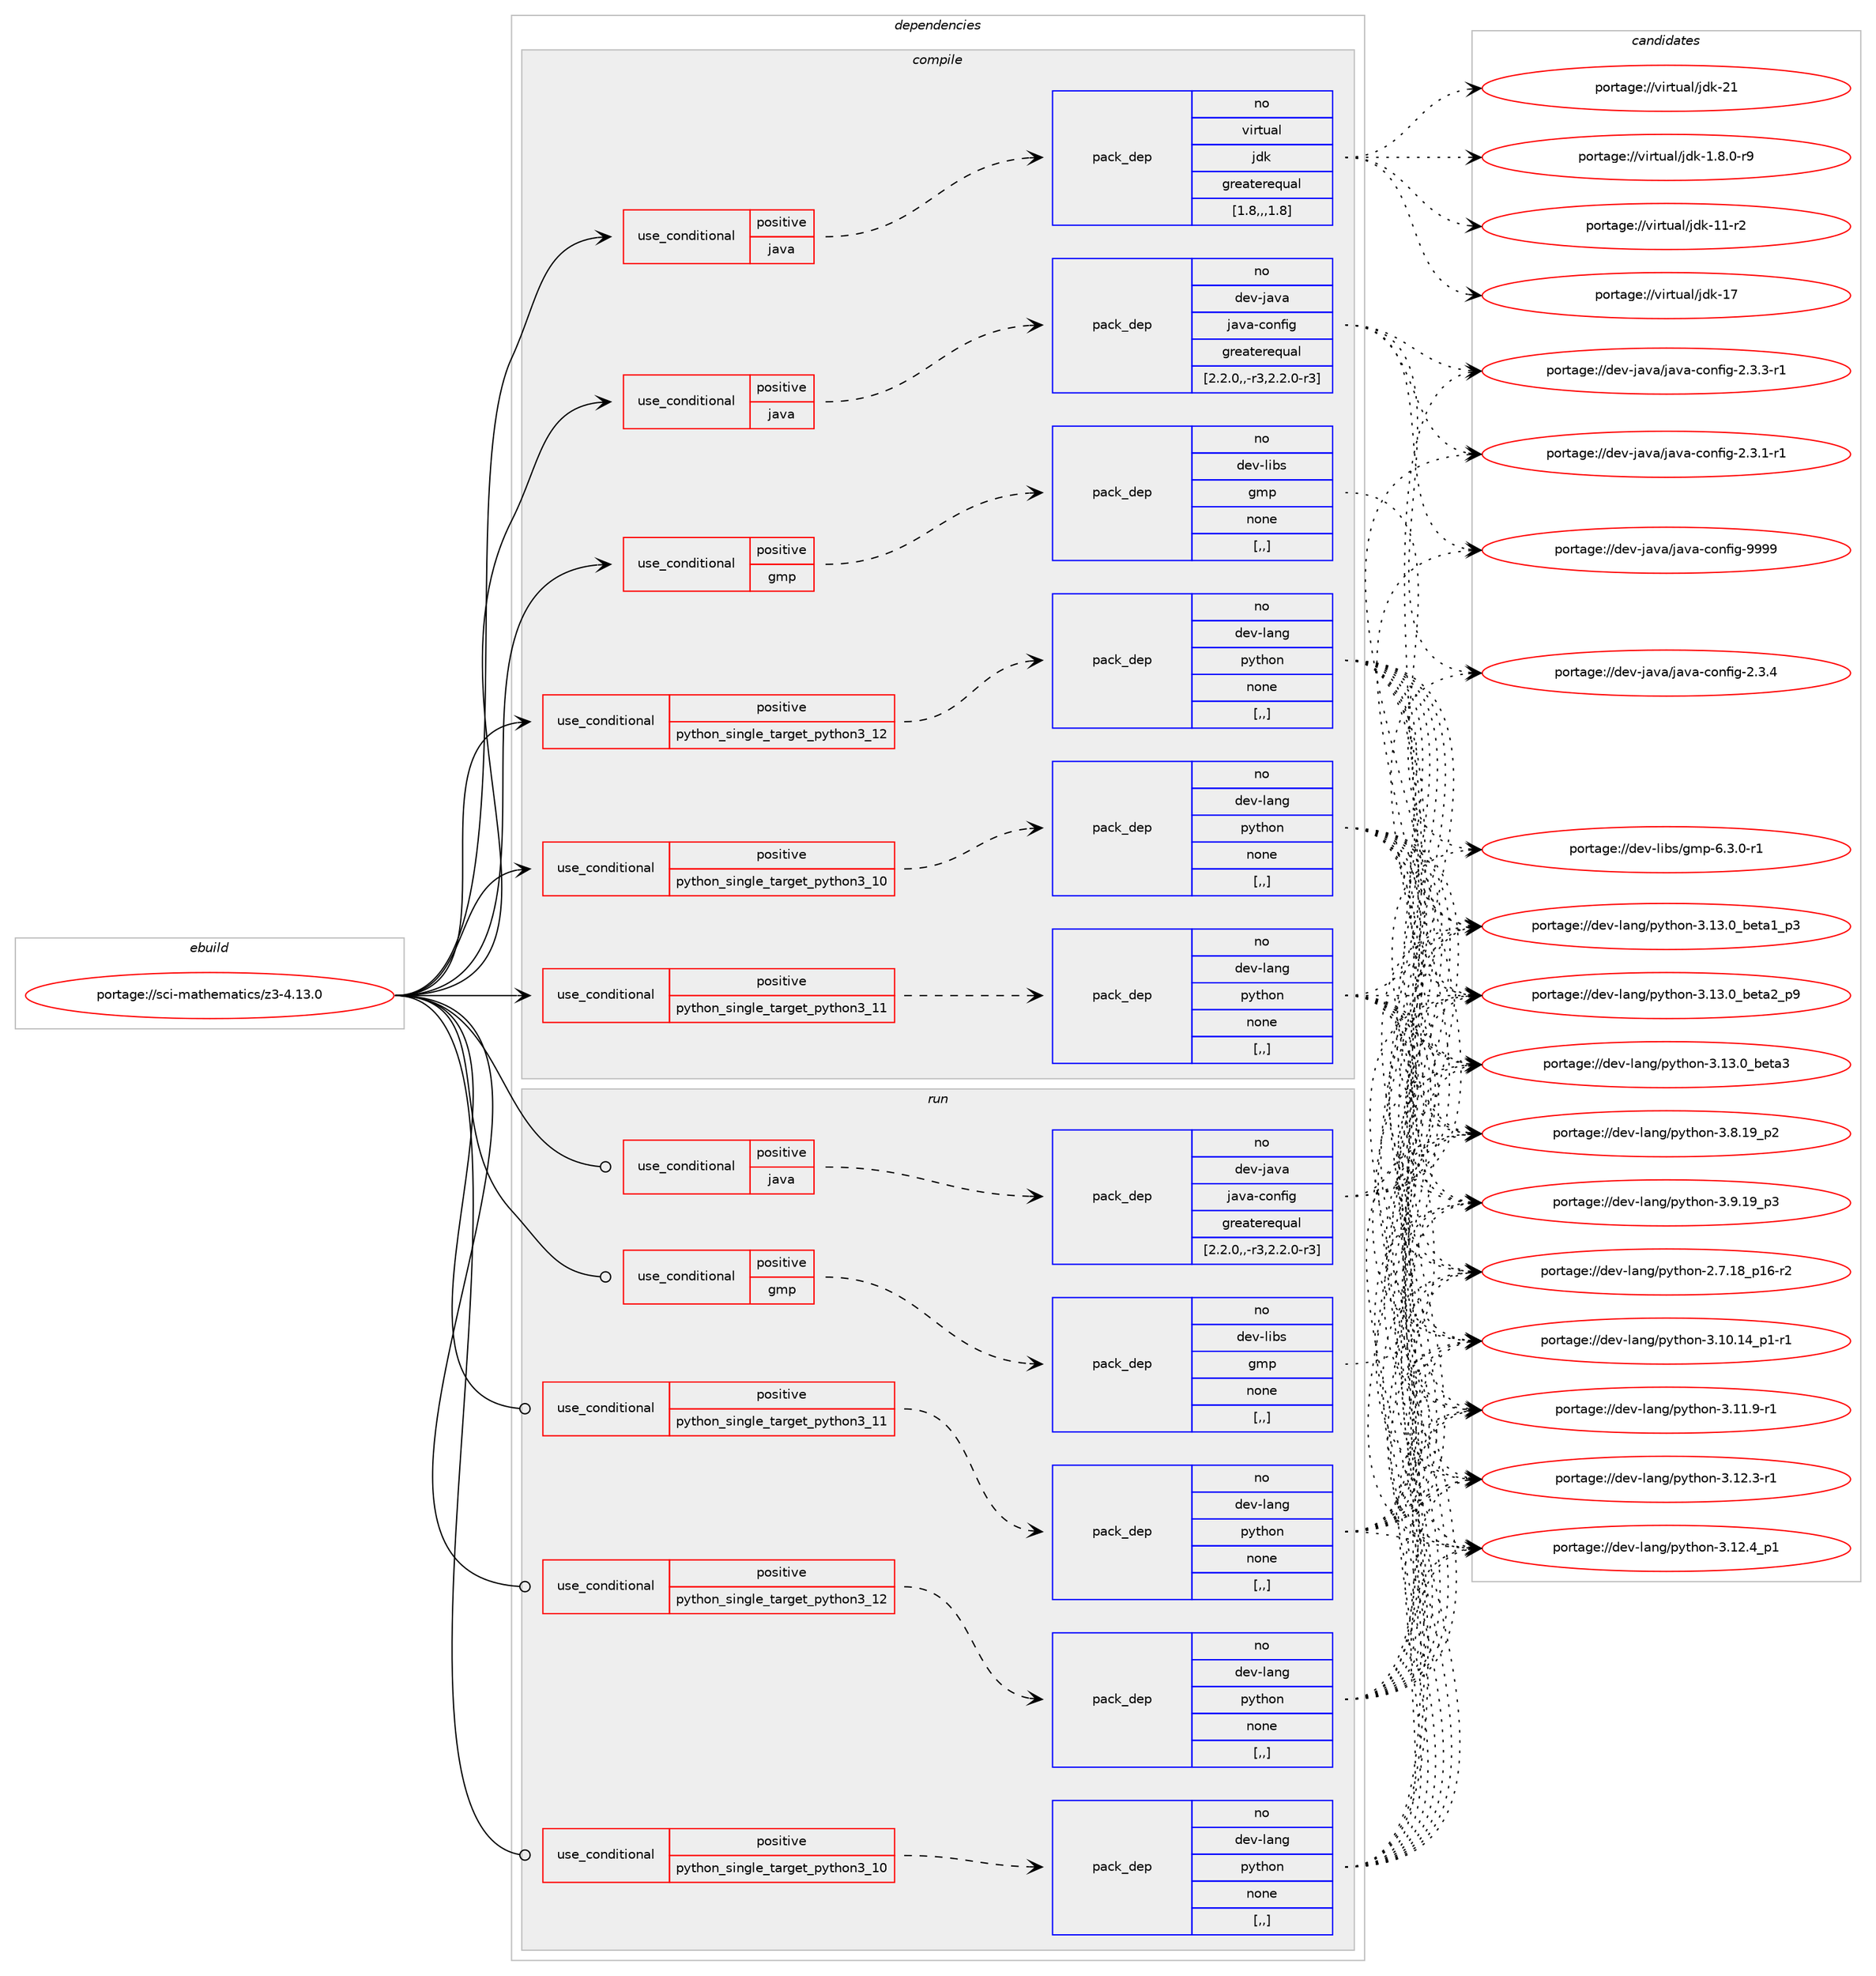 digraph prolog {

# *************
# Graph options
# *************

newrank=true;
concentrate=true;
compound=true;
graph [rankdir=LR,fontname=Helvetica,fontsize=10,ranksep=1.5];#, ranksep=2.5, nodesep=0.2];
edge  [arrowhead=vee];
node  [fontname=Helvetica,fontsize=10];

# **********
# The ebuild
# **********

subgraph cluster_leftcol {
color=gray;
rank=same;
label=<<i>ebuild</i>>;
id [label="portage://sci-mathematics/z3-4.13.0", color=red, width=4, href="../sci-mathematics/z3-4.13.0.svg"];
}

# ****************
# The dependencies
# ****************

subgraph cluster_midcol {
color=gray;
label=<<i>dependencies</i>>;
subgraph cluster_compile {
fillcolor="#eeeeee";
style=filled;
label=<<i>compile</i>>;
subgraph cond106068 {
dependency400311 [label=<<TABLE BORDER="0" CELLBORDER="1" CELLSPACING="0" CELLPADDING="4"><TR><TD ROWSPAN="3" CELLPADDING="10">use_conditional</TD></TR><TR><TD>positive</TD></TR><TR><TD>gmp</TD></TR></TABLE>>, shape=none, color=red];
subgraph pack291409 {
dependency400312 [label=<<TABLE BORDER="0" CELLBORDER="1" CELLSPACING="0" CELLPADDING="4" WIDTH="220"><TR><TD ROWSPAN="6" CELLPADDING="30">pack_dep</TD></TR><TR><TD WIDTH="110">no</TD></TR><TR><TD>dev-libs</TD></TR><TR><TD>gmp</TD></TR><TR><TD>none</TD></TR><TR><TD>[,,]</TD></TR></TABLE>>, shape=none, color=blue];
}
dependency400311:e -> dependency400312:w [weight=20,style="dashed",arrowhead="vee"];
}
id:e -> dependency400311:w [weight=20,style="solid",arrowhead="vee"];
subgraph cond106069 {
dependency400313 [label=<<TABLE BORDER="0" CELLBORDER="1" CELLSPACING="0" CELLPADDING="4"><TR><TD ROWSPAN="3" CELLPADDING="10">use_conditional</TD></TR><TR><TD>positive</TD></TR><TR><TD>java</TD></TR></TABLE>>, shape=none, color=red];
subgraph pack291410 {
dependency400314 [label=<<TABLE BORDER="0" CELLBORDER="1" CELLSPACING="0" CELLPADDING="4" WIDTH="220"><TR><TD ROWSPAN="6" CELLPADDING="30">pack_dep</TD></TR><TR><TD WIDTH="110">no</TD></TR><TR><TD>dev-java</TD></TR><TR><TD>java-config</TD></TR><TR><TD>greaterequal</TD></TR><TR><TD>[2.2.0,,-r3,2.2.0-r3]</TD></TR></TABLE>>, shape=none, color=blue];
}
dependency400313:e -> dependency400314:w [weight=20,style="dashed",arrowhead="vee"];
}
id:e -> dependency400313:w [weight=20,style="solid",arrowhead="vee"];
subgraph cond106070 {
dependency400315 [label=<<TABLE BORDER="0" CELLBORDER="1" CELLSPACING="0" CELLPADDING="4"><TR><TD ROWSPAN="3" CELLPADDING="10">use_conditional</TD></TR><TR><TD>positive</TD></TR><TR><TD>java</TD></TR></TABLE>>, shape=none, color=red];
subgraph pack291411 {
dependency400316 [label=<<TABLE BORDER="0" CELLBORDER="1" CELLSPACING="0" CELLPADDING="4" WIDTH="220"><TR><TD ROWSPAN="6" CELLPADDING="30">pack_dep</TD></TR><TR><TD WIDTH="110">no</TD></TR><TR><TD>virtual</TD></TR><TR><TD>jdk</TD></TR><TR><TD>greaterequal</TD></TR><TR><TD>[1.8,,,1.8]</TD></TR></TABLE>>, shape=none, color=blue];
}
dependency400315:e -> dependency400316:w [weight=20,style="dashed",arrowhead="vee"];
}
id:e -> dependency400315:w [weight=20,style="solid",arrowhead="vee"];
subgraph cond106071 {
dependency400317 [label=<<TABLE BORDER="0" CELLBORDER="1" CELLSPACING="0" CELLPADDING="4"><TR><TD ROWSPAN="3" CELLPADDING="10">use_conditional</TD></TR><TR><TD>positive</TD></TR><TR><TD>python_single_target_python3_10</TD></TR></TABLE>>, shape=none, color=red];
subgraph pack291412 {
dependency400318 [label=<<TABLE BORDER="0" CELLBORDER="1" CELLSPACING="0" CELLPADDING="4" WIDTH="220"><TR><TD ROWSPAN="6" CELLPADDING="30">pack_dep</TD></TR><TR><TD WIDTH="110">no</TD></TR><TR><TD>dev-lang</TD></TR><TR><TD>python</TD></TR><TR><TD>none</TD></TR><TR><TD>[,,]</TD></TR></TABLE>>, shape=none, color=blue];
}
dependency400317:e -> dependency400318:w [weight=20,style="dashed",arrowhead="vee"];
}
id:e -> dependency400317:w [weight=20,style="solid",arrowhead="vee"];
subgraph cond106072 {
dependency400319 [label=<<TABLE BORDER="0" CELLBORDER="1" CELLSPACING="0" CELLPADDING="4"><TR><TD ROWSPAN="3" CELLPADDING="10">use_conditional</TD></TR><TR><TD>positive</TD></TR><TR><TD>python_single_target_python3_11</TD></TR></TABLE>>, shape=none, color=red];
subgraph pack291413 {
dependency400320 [label=<<TABLE BORDER="0" CELLBORDER="1" CELLSPACING="0" CELLPADDING="4" WIDTH="220"><TR><TD ROWSPAN="6" CELLPADDING="30">pack_dep</TD></TR><TR><TD WIDTH="110">no</TD></TR><TR><TD>dev-lang</TD></TR><TR><TD>python</TD></TR><TR><TD>none</TD></TR><TR><TD>[,,]</TD></TR></TABLE>>, shape=none, color=blue];
}
dependency400319:e -> dependency400320:w [weight=20,style="dashed",arrowhead="vee"];
}
id:e -> dependency400319:w [weight=20,style="solid",arrowhead="vee"];
subgraph cond106073 {
dependency400321 [label=<<TABLE BORDER="0" CELLBORDER="1" CELLSPACING="0" CELLPADDING="4"><TR><TD ROWSPAN="3" CELLPADDING="10">use_conditional</TD></TR><TR><TD>positive</TD></TR><TR><TD>python_single_target_python3_12</TD></TR></TABLE>>, shape=none, color=red];
subgraph pack291414 {
dependency400322 [label=<<TABLE BORDER="0" CELLBORDER="1" CELLSPACING="0" CELLPADDING="4" WIDTH="220"><TR><TD ROWSPAN="6" CELLPADDING="30">pack_dep</TD></TR><TR><TD WIDTH="110">no</TD></TR><TR><TD>dev-lang</TD></TR><TR><TD>python</TD></TR><TR><TD>none</TD></TR><TR><TD>[,,]</TD></TR></TABLE>>, shape=none, color=blue];
}
dependency400321:e -> dependency400322:w [weight=20,style="dashed",arrowhead="vee"];
}
id:e -> dependency400321:w [weight=20,style="solid",arrowhead="vee"];
}
subgraph cluster_compileandrun {
fillcolor="#eeeeee";
style=filled;
label=<<i>compile and run</i>>;
}
subgraph cluster_run {
fillcolor="#eeeeee";
style=filled;
label=<<i>run</i>>;
subgraph cond106074 {
dependency400323 [label=<<TABLE BORDER="0" CELLBORDER="1" CELLSPACING="0" CELLPADDING="4"><TR><TD ROWSPAN="3" CELLPADDING="10">use_conditional</TD></TR><TR><TD>positive</TD></TR><TR><TD>gmp</TD></TR></TABLE>>, shape=none, color=red];
subgraph pack291415 {
dependency400324 [label=<<TABLE BORDER="0" CELLBORDER="1" CELLSPACING="0" CELLPADDING="4" WIDTH="220"><TR><TD ROWSPAN="6" CELLPADDING="30">pack_dep</TD></TR><TR><TD WIDTH="110">no</TD></TR><TR><TD>dev-libs</TD></TR><TR><TD>gmp</TD></TR><TR><TD>none</TD></TR><TR><TD>[,,]</TD></TR></TABLE>>, shape=none, color=blue];
}
dependency400323:e -> dependency400324:w [weight=20,style="dashed",arrowhead="vee"];
}
id:e -> dependency400323:w [weight=20,style="solid",arrowhead="odot"];
subgraph cond106075 {
dependency400325 [label=<<TABLE BORDER="0" CELLBORDER="1" CELLSPACING="0" CELLPADDING="4"><TR><TD ROWSPAN="3" CELLPADDING="10">use_conditional</TD></TR><TR><TD>positive</TD></TR><TR><TD>java</TD></TR></TABLE>>, shape=none, color=red];
subgraph pack291416 {
dependency400326 [label=<<TABLE BORDER="0" CELLBORDER="1" CELLSPACING="0" CELLPADDING="4" WIDTH="220"><TR><TD ROWSPAN="6" CELLPADDING="30">pack_dep</TD></TR><TR><TD WIDTH="110">no</TD></TR><TR><TD>dev-java</TD></TR><TR><TD>java-config</TD></TR><TR><TD>greaterequal</TD></TR><TR><TD>[2.2.0,,-r3,2.2.0-r3]</TD></TR></TABLE>>, shape=none, color=blue];
}
dependency400325:e -> dependency400326:w [weight=20,style="dashed",arrowhead="vee"];
}
id:e -> dependency400325:w [weight=20,style="solid",arrowhead="odot"];
subgraph cond106076 {
dependency400327 [label=<<TABLE BORDER="0" CELLBORDER="1" CELLSPACING="0" CELLPADDING="4"><TR><TD ROWSPAN="3" CELLPADDING="10">use_conditional</TD></TR><TR><TD>positive</TD></TR><TR><TD>python_single_target_python3_10</TD></TR></TABLE>>, shape=none, color=red];
subgraph pack291417 {
dependency400328 [label=<<TABLE BORDER="0" CELLBORDER="1" CELLSPACING="0" CELLPADDING="4" WIDTH="220"><TR><TD ROWSPAN="6" CELLPADDING="30">pack_dep</TD></TR><TR><TD WIDTH="110">no</TD></TR><TR><TD>dev-lang</TD></TR><TR><TD>python</TD></TR><TR><TD>none</TD></TR><TR><TD>[,,]</TD></TR></TABLE>>, shape=none, color=blue];
}
dependency400327:e -> dependency400328:w [weight=20,style="dashed",arrowhead="vee"];
}
id:e -> dependency400327:w [weight=20,style="solid",arrowhead="odot"];
subgraph cond106077 {
dependency400329 [label=<<TABLE BORDER="0" CELLBORDER="1" CELLSPACING="0" CELLPADDING="4"><TR><TD ROWSPAN="3" CELLPADDING="10">use_conditional</TD></TR><TR><TD>positive</TD></TR><TR><TD>python_single_target_python3_11</TD></TR></TABLE>>, shape=none, color=red];
subgraph pack291418 {
dependency400330 [label=<<TABLE BORDER="0" CELLBORDER="1" CELLSPACING="0" CELLPADDING="4" WIDTH="220"><TR><TD ROWSPAN="6" CELLPADDING="30">pack_dep</TD></TR><TR><TD WIDTH="110">no</TD></TR><TR><TD>dev-lang</TD></TR><TR><TD>python</TD></TR><TR><TD>none</TD></TR><TR><TD>[,,]</TD></TR></TABLE>>, shape=none, color=blue];
}
dependency400329:e -> dependency400330:w [weight=20,style="dashed",arrowhead="vee"];
}
id:e -> dependency400329:w [weight=20,style="solid",arrowhead="odot"];
subgraph cond106078 {
dependency400331 [label=<<TABLE BORDER="0" CELLBORDER="1" CELLSPACING="0" CELLPADDING="4"><TR><TD ROWSPAN="3" CELLPADDING="10">use_conditional</TD></TR><TR><TD>positive</TD></TR><TR><TD>python_single_target_python3_12</TD></TR></TABLE>>, shape=none, color=red];
subgraph pack291419 {
dependency400332 [label=<<TABLE BORDER="0" CELLBORDER="1" CELLSPACING="0" CELLPADDING="4" WIDTH="220"><TR><TD ROWSPAN="6" CELLPADDING="30">pack_dep</TD></TR><TR><TD WIDTH="110">no</TD></TR><TR><TD>dev-lang</TD></TR><TR><TD>python</TD></TR><TR><TD>none</TD></TR><TR><TD>[,,]</TD></TR></TABLE>>, shape=none, color=blue];
}
dependency400331:e -> dependency400332:w [weight=20,style="dashed",arrowhead="vee"];
}
id:e -> dependency400331:w [weight=20,style="solid",arrowhead="odot"];
}
}

# **************
# The candidates
# **************

subgraph cluster_choices {
rank=same;
color=gray;
label=<<i>candidates</i>>;

subgraph choice291409 {
color=black;
nodesep=1;
choice1001011184510810598115471031091124554465146484511449 [label="portage://dev-libs/gmp-6.3.0-r1", color=red, width=4,href="../dev-libs/gmp-6.3.0-r1.svg"];
dependency400312:e -> choice1001011184510810598115471031091124554465146484511449:w [style=dotted,weight="100"];
}
subgraph choice291410 {
color=black;
nodesep=1;
choice10010111845106971189747106971189745991111101021051034550465146494511449 [label="portage://dev-java/java-config-2.3.1-r1", color=red, width=4,href="../dev-java/java-config-2.3.1-r1.svg"];
choice10010111845106971189747106971189745991111101021051034550465146514511449 [label="portage://dev-java/java-config-2.3.3-r1", color=red, width=4,href="../dev-java/java-config-2.3.3-r1.svg"];
choice1001011184510697118974710697118974599111110102105103455046514652 [label="portage://dev-java/java-config-2.3.4", color=red, width=4,href="../dev-java/java-config-2.3.4.svg"];
choice10010111845106971189747106971189745991111101021051034557575757 [label="portage://dev-java/java-config-9999", color=red, width=4,href="../dev-java/java-config-9999.svg"];
dependency400314:e -> choice10010111845106971189747106971189745991111101021051034550465146494511449:w [style=dotted,weight="100"];
dependency400314:e -> choice10010111845106971189747106971189745991111101021051034550465146514511449:w [style=dotted,weight="100"];
dependency400314:e -> choice1001011184510697118974710697118974599111110102105103455046514652:w [style=dotted,weight="100"];
dependency400314:e -> choice10010111845106971189747106971189745991111101021051034557575757:w [style=dotted,weight="100"];
}
subgraph choice291411 {
color=black;
nodesep=1;
choice11810511411611797108471061001074549465646484511457 [label="portage://virtual/jdk-1.8.0-r9", color=red, width=4,href="../virtual/jdk-1.8.0-r9.svg"];
choice11810511411611797108471061001074549494511450 [label="portage://virtual/jdk-11-r2", color=red, width=4,href="../virtual/jdk-11-r2.svg"];
choice1181051141161179710847106100107454955 [label="portage://virtual/jdk-17", color=red, width=4,href="../virtual/jdk-17.svg"];
choice1181051141161179710847106100107455049 [label="portage://virtual/jdk-21", color=red, width=4,href="../virtual/jdk-21.svg"];
dependency400316:e -> choice11810511411611797108471061001074549465646484511457:w [style=dotted,weight="100"];
dependency400316:e -> choice11810511411611797108471061001074549494511450:w [style=dotted,weight="100"];
dependency400316:e -> choice1181051141161179710847106100107454955:w [style=dotted,weight="100"];
dependency400316:e -> choice1181051141161179710847106100107455049:w [style=dotted,weight="100"];
}
subgraph choice291412 {
color=black;
nodesep=1;
choice100101118451089711010347112121116104111110455046554649569511249544511450 [label="portage://dev-lang/python-2.7.18_p16-r2", color=red, width=4,href="../dev-lang/python-2.7.18_p16-r2.svg"];
choice100101118451089711010347112121116104111110455146494846495295112494511449 [label="portage://dev-lang/python-3.10.14_p1-r1", color=red, width=4,href="../dev-lang/python-3.10.14_p1-r1.svg"];
choice100101118451089711010347112121116104111110455146494946574511449 [label="portage://dev-lang/python-3.11.9-r1", color=red, width=4,href="../dev-lang/python-3.11.9-r1.svg"];
choice100101118451089711010347112121116104111110455146495046514511449 [label="portage://dev-lang/python-3.12.3-r1", color=red, width=4,href="../dev-lang/python-3.12.3-r1.svg"];
choice100101118451089711010347112121116104111110455146495046529511249 [label="portage://dev-lang/python-3.12.4_p1", color=red, width=4,href="../dev-lang/python-3.12.4_p1.svg"];
choice10010111845108971101034711212111610411111045514649514648959810111697499511251 [label="portage://dev-lang/python-3.13.0_beta1_p3", color=red, width=4,href="../dev-lang/python-3.13.0_beta1_p3.svg"];
choice10010111845108971101034711212111610411111045514649514648959810111697509511257 [label="portage://dev-lang/python-3.13.0_beta2_p9", color=red, width=4,href="../dev-lang/python-3.13.0_beta2_p9.svg"];
choice1001011184510897110103471121211161041111104551464951464895981011169751 [label="portage://dev-lang/python-3.13.0_beta3", color=red, width=4,href="../dev-lang/python-3.13.0_beta3.svg"];
choice100101118451089711010347112121116104111110455146564649579511250 [label="portage://dev-lang/python-3.8.19_p2", color=red, width=4,href="../dev-lang/python-3.8.19_p2.svg"];
choice100101118451089711010347112121116104111110455146574649579511251 [label="portage://dev-lang/python-3.9.19_p3", color=red, width=4,href="../dev-lang/python-3.9.19_p3.svg"];
dependency400318:e -> choice100101118451089711010347112121116104111110455046554649569511249544511450:w [style=dotted,weight="100"];
dependency400318:e -> choice100101118451089711010347112121116104111110455146494846495295112494511449:w [style=dotted,weight="100"];
dependency400318:e -> choice100101118451089711010347112121116104111110455146494946574511449:w [style=dotted,weight="100"];
dependency400318:e -> choice100101118451089711010347112121116104111110455146495046514511449:w [style=dotted,weight="100"];
dependency400318:e -> choice100101118451089711010347112121116104111110455146495046529511249:w [style=dotted,weight="100"];
dependency400318:e -> choice10010111845108971101034711212111610411111045514649514648959810111697499511251:w [style=dotted,weight="100"];
dependency400318:e -> choice10010111845108971101034711212111610411111045514649514648959810111697509511257:w [style=dotted,weight="100"];
dependency400318:e -> choice1001011184510897110103471121211161041111104551464951464895981011169751:w [style=dotted,weight="100"];
dependency400318:e -> choice100101118451089711010347112121116104111110455146564649579511250:w [style=dotted,weight="100"];
dependency400318:e -> choice100101118451089711010347112121116104111110455146574649579511251:w [style=dotted,weight="100"];
}
subgraph choice291413 {
color=black;
nodesep=1;
choice100101118451089711010347112121116104111110455046554649569511249544511450 [label="portage://dev-lang/python-2.7.18_p16-r2", color=red, width=4,href="../dev-lang/python-2.7.18_p16-r2.svg"];
choice100101118451089711010347112121116104111110455146494846495295112494511449 [label="portage://dev-lang/python-3.10.14_p1-r1", color=red, width=4,href="../dev-lang/python-3.10.14_p1-r1.svg"];
choice100101118451089711010347112121116104111110455146494946574511449 [label="portage://dev-lang/python-3.11.9-r1", color=red, width=4,href="../dev-lang/python-3.11.9-r1.svg"];
choice100101118451089711010347112121116104111110455146495046514511449 [label="portage://dev-lang/python-3.12.3-r1", color=red, width=4,href="../dev-lang/python-3.12.3-r1.svg"];
choice100101118451089711010347112121116104111110455146495046529511249 [label="portage://dev-lang/python-3.12.4_p1", color=red, width=4,href="../dev-lang/python-3.12.4_p1.svg"];
choice10010111845108971101034711212111610411111045514649514648959810111697499511251 [label="portage://dev-lang/python-3.13.0_beta1_p3", color=red, width=4,href="../dev-lang/python-3.13.0_beta1_p3.svg"];
choice10010111845108971101034711212111610411111045514649514648959810111697509511257 [label="portage://dev-lang/python-3.13.0_beta2_p9", color=red, width=4,href="../dev-lang/python-3.13.0_beta2_p9.svg"];
choice1001011184510897110103471121211161041111104551464951464895981011169751 [label="portage://dev-lang/python-3.13.0_beta3", color=red, width=4,href="../dev-lang/python-3.13.0_beta3.svg"];
choice100101118451089711010347112121116104111110455146564649579511250 [label="portage://dev-lang/python-3.8.19_p2", color=red, width=4,href="../dev-lang/python-3.8.19_p2.svg"];
choice100101118451089711010347112121116104111110455146574649579511251 [label="portage://dev-lang/python-3.9.19_p3", color=red, width=4,href="../dev-lang/python-3.9.19_p3.svg"];
dependency400320:e -> choice100101118451089711010347112121116104111110455046554649569511249544511450:w [style=dotted,weight="100"];
dependency400320:e -> choice100101118451089711010347112121116104111110455146494846495295112494511449:w [style=dotted,weight="100"];
dependency400320:e -> choice100101118451089711010347112121116104111110455146494946574511449:w [style=dotted,weight="100"];
dependency400320:e -> choice100101118451089711010347112121116104111110455146495046514511449:w [style=dotted,weight="100"];
dependency400320:e -> choice100101118451089711010347112121116104111110455146495046529511249:w [style=dotted,weight="100"];
dependency400320:e -> choice10010111845108971101034711212111610411111045514649514648959810111697499511251:w [style=dotted,weight="100"];
dependency400320:e -> choice10010111845108971101034711212111610411111045514649514648959810111697509511257:w [style=dotted,weight="100"];
dependency400320:e -> choice1001011184510897110103471121211161041111104551464951464895981011169751:w [style=dotted,weight="100"];
dependency400320:e -> choice100101118451089711010347112121116104111110455146564649579511250:w [style=dotted,weight="100"];
dependency400320:e -> choice100101118451089711010347112121116104111110455146574649579511251:w [style=dotted,weight="100"];
}
subgraph choice291414 {
color=black;
nodesep=1;
choice100101118451089711010347112121116104111110455046554649569511249544511450 [label="portage://dev-lang/python-2.7.18_p16-r2", color=red, width=4,href="../dev-lang/python-2.7.18_p16-r2.svg"];
choice100101118451089711010347112121116104111110455146494846495295112494511449 [label="portage://dev-lang/python-3.10.14_p1-r1", color=red, width=4,href="../dev-lang/python-3.10.14_p1-r1.svg"];
choice100101118451089711010347112121116104111110455146494946574511449 [label="portage://dev-lang/python-3.11.9-r1", color=red, width=4,href="../dev-lang/python-3.11.9-r1.svg"];
choice100101118451089711010347112121116104111110455146495046514511449 [label="portage://dev-lang/python-3.12.3-r1", color=red, width=4,href="../dev-lang/python-3.12.3-r1.svg"];
choice100101118451089711010347112121116104111110455146495046529511249 [label="portage://dev-lang/python-3.12.4_p1", color=red, width=4,href="../dev-lang/python-3.12.4_p1.svg"];
choice10010111845108971101034711212111610411111045514649514648959810111697499511251 [label="portage://dev-lang/python-3.13.0_beta1_p3", color=red, width=4,href="../dev-lang/python-3.13.0_beta1_p3.svg"];
choice10010111845108971101034711212111610411111045514649514648959810111697509511257 [label="portage://dev-lang/python-3.13.0_beta2_p9", color=red, width=4,href="../dev-lang/python-3.13.0_beta2_p9.svg"];
choice1001011184510897110103471121211161041111104551464951464895981011169751 [label="portage://dev-lang/python-3.13.0_beta3", color=red, width=4,href="../dev-lang/python-3.13.0_beta3.svg"];
choice100101118451089711010347112121116104111110455146564649579511250 [label="portage://dev-lang/python-3.8.19_p2", color=red, width=4,href="../dev-lang/python-3.8.19_p2.svg"];
choice100101118451089711010347112121116104111110455146574649579511251 [label="portage://dev-lang/python-3.9.19_p3", color=red, width=4,href="../dev-lang/python-3.9.19_p3.svg"];
dependency400322:e -> choice100101118451089711010347112121116104111110455046554649569511249544511450:w [style=dotted,weight="100"];
dependency400322:e -> choice100101118451089711010347112121116104111110455146494846495295112494511449:w [style=dotted,weight="100"];
dependency400322:e -> choice100101118451089711010347112121116104111110455146494946574511449:w [style=dotted,weight="100"];
dependency400322:e -> choice100101118451089711010347112121116104111110455146495046514511449:w [style=dotted,weight="100"];
dependency400322:e -> choice100101118451089711010347112121116104111110455146495046529511249:w [style=dotted,weight="100"];
dependency400322:e -> choice10010111845108971101034711212111610411111045514649514648959810111697499511251:w [style=dotted,weight="100"];
dependency400322:e -> choice10010111845108971101034711212111610411111045514649514648959810111697509511257:w [style=dotted,weight="100"];
dependency400322:e -> choice1001011184510897110103471121211161041111104551464951464895981011169751:w [style=dotted,weight="100"];
dependency400322:e -> choice100101118451089711010347112121116104111110455146564649579511250:w [style=dotted,weight="100"];
dependency400322:e -> choice100101118451089711010347112121116104111110455146574649579511251:w [style=dotted,weight="100"];
}
subgraph choice291415 {
color=black;
nodesep=1;
choice1001011184510810598115471031091124554465146484511449 [label="portage://dev-libs/gmp-6.3.0-r1", color=red, width=4,href="../dev-libs/gmp-6.3.0-r1.svg"];
dependency400324:e -> choice1001011184510810598115471031091124554465146484511449:w [style=dotted,weight="100"];
}
subgraph choice291416 {
color=black;
nodesep=1;
choice10010111845106971189747106971189745991111101021051034550465146494511449 [label="portage://dev-java/java-config-2.3.1-r1", color=red, width=4,href="../dev-java/java-config-2.3.1-r1.svg"];
choice10010111845106971189747106971189745991111101021051034550465146514511449 [label="portage://dev-java/java-config-2.3.3-r1", color=red, width=4,href="../dev-java/java-config-2.3.3-r1.svg"];
choice1001011184510697118974710697118974599111110102105103455046514652 [label="portage://dev-java/java-config-2.3.4", color=red, width=4,href="../dev-java/java-config-2.3.4.svg"];
choice10010111845106971189747106971189745991111101021051034557575757 [label="portage://dev-java/java-config-9999", color=red, width=4,href="../dev-java/java-config-9999.svg"];
dependency400326:e -> choice10010111845106971189747106971189745991111101021051034550465146494511449:w [style=dotted,weight="100"];
dependency400326:e -> choice10010111845106971189747106971189745991111101021051034550465146514511449:w [style=dotted,weight="100"];
dependency400326:e -> choice1001011184510697118974710697118974599111110102105103455046514652:w [style=dotted,weight="100"];
dependency400326:e -> choice10010111845106971189747106971189745991111101021051034557575757:w [style=dotted,weight="100"];
}
subgraph choice291417 {
color=black;
nodesep=1;
choice100101118451089711010347112121116104111110455046554649569511249544511450 [label="portage://dev-lang/python-2.7.18_p16-r2", color=red, width=4,href="../dev-lang/python-2.7.18_p16-r2.svg"];
choice100101118451089711010347112121116104111110455146494846495295112494511449 [label="portage://dev-lang/python-3.10.14_p1-r1", color=red, width=4,href="../dev-lang/python-3.10.14_p1-r1.svg"];
choice100101118451089711010347112121116104111110455146494946574511449 [label="portage://dev-lang/python-3.11.9-r1", color=red, width=4,href="../dev-lang/python-3.11.9-r1.svg"];
choice100101118451089711010347112121116104111110455146495046514511449 [label="portage://dev-lang/python-3.12.3-r1", color=red, width=4,href="../dev-lang/python-3.12.3-r1.svg"];
choice100101118451089711010347112121116104111110455146495046529511249 [label="portage://dev-lang/python-3.12.4_p1", color=red, width=4,href="../dev-lang/python-3.12.4_p1.svg"];
choice10010111845108971101034711212111610411111045514649514648959810111697499511251 [label="portage://dev-lang/python-3.13.0_beta1_p3", color=red, width=4,href="../dev-lang/python-3.13.0_beta1_p3.svg"];
choice10010111845108971101034711212111610411111045514649514648959810111697509511257 [label="portage://dev-lang/python-3.13.0_beta2_p9", color=red, width=4,href="../dev-lang/python-3.13.0_beta2_p9.svg"];
choice1001011184510897110103471121211161041111104551464951464895981011169751 [label="portage://dev-lang/python-3.13.0_beta3", color=red, width=4,href="../dev-lang/python-3.13.0_beta3.svg"];
choice100101118451089711010347112121116104111110455146564649579511250 [label="portage://dev-lang/python-3.8.19_p2", color=red, width=4,href="../dev-lang/python-3.8.19_p2.svg"];
choice100101118451089711010347112121116104111110455146574649579511251 [label="portage://dev-lang/python-3.9.19_p3", color=red, width=4,href="../dev-lang/python-3.9.19_p3.svg"];
dependency400328:e -> choice100101118451089711010347112121116104111110455046554649569511249544511450:w [style=dotted,weight="100"];
dependency400328:e -> choice100101118451089711010347112121116104111110455146494846495295112494511449:w [style=dotted,weight="100"];
dependency400328:e -> choice100101118451089711010347112121116104111110455146494946574511449:w [style=dotted,weight="100"];
dependency400328:e -> choice100101118451089711010347112121116104111110455146495046514511449:w [style=dotted,weight="100"];
dependency400328:e -> choice100101118451089711010347112121116104111110455146495046529511249:w [style=dotted,weight="100"];
dependency400328:e -> choice10010111845108971101034711212111610411111045514649514648959810111697499511251:w [style=dotted,weight="100"];
dependency400328:e -> choice10010111845108971101034711212111610411111045514649514648959810111697509511257:w [style=dotted,weight="100"];
dependency400328:e -> choice1001011184510897110103471121211161041111104551464951464895981011169751:w [style=dotted,weight="100"];
dependency400328:e -> choice100101118451089711010347112121116104111110455146564649579511250:w [style=dotted,weight="100"];
dependency400328:e -> choice100101118451089711010347112121116104111110455146574649579511251:w [style=dotted,weight="100"];
}
subgraph choice291418 {
color=black;
nodesep=1;
choice100101118451089711010347112121116104111110455046554649569511249544511450 [label="portage://dev-lang/python-2.7.18_p16-r2", color=red, width=4,href="../dev-lang/python-2.7.18_p16-r2.svg"];
choice100101118451089711010347112121116104111110455146494846495295112494511449 [label="portage://dev-lang/python-3.10.14_p1-r1", color=red, width=4,href="../dev-lang/python-3.10.14_p1-r1.svg"];
choice100101118451089711010347112121116104111110455146494946574511449 [label="portage://dev-lang/python-3.11.9-r1", color=red, width=4,href="../dev-lang/python-3.11.9-r1.svg"];
choice100101118451089711010347112121116104111110455146495046514511449 [label="portage://dev-lang/python-3.12.3-r1", color=red, width=4,href="../dev-lang/python-3.12.3-r1.svg"];
choice100101118451089711010347112121116104111110455146495046529511249 [label="portage://dev-lang/python-3.12.4_p1", color=red, width=4,href="../dev-lang/python-3.12.4_p1.svg"];
choice10010111845108971101034711212111610411111045514649514648959810111697499511251 [label="portage://dev-lang/python-3.13.0_beta1_p3", color=red, width=4,href="../dev-lang/python-3.13.0_beta1_p3.svg"];
choice10010111845108971101034711212111610411111045514649514648959810111697509511257 [label="portage://dev-lang/python-3.13.0_beta2_p9", color=red, width=4,href="../dev-lang/python-3.13.0_beta2_p9.svg"];
choice1001011184510897110103471121211161041111104551464951464895981011169751 [label="portage://dev-lang/python-3.13.0_beta3", color=red, width=4,href="../dev-lang/python-3.13.0_beta3.svg"];
choice100101118451089711010347112121116104111110455146564649579511250 [label="portage://dev-lang/python-3.8.19_p2", color=red, width=4,href="../dev-lang/python-3.8.19_p2.svg"];
choice100101118451089711010347112121116104111110455146574649579511251 [label="portage://dev-lang/python-3.9.19_p3", color=red, width=4,href="../dev-lang/python-3.9.19_p3.svg"];
dependency400330:e -> choice100101118451089711010347112121116104111110455046554649569511249544511450:w [style=dotted,weight="100"];
dependency400330:e -> choice100101118451089711010347112121116104111110455146494846495295112494511449:w [style=dotted,weight="100"];
dependency400330:e -> choice100101118451089711010347112121116104111110455146494946574511449:w [style=dotted,weight="100"];
dependency400330:e -> choice100101118451089711010347112121116104111110455146495046514511449:w [style=dotted,weight="100"];
dependency400330:e -> choice100101118451089711010347112121116104111110455146495046529511249:w [style=dotted,weight="100"];
dependency400330:e -> choice10010111845108971101034711212111610411111045514649514648959810111697499511251:w [style=dotted,weight="100"];
dependency400330:e -> choice10010111845108971101034711212111610411111045514649514648959810111697509511257:w [style=dotted,weight="100"];
dependency400330:e -> choice1001011184510897110103471121211161041111104551464951464895981011169751:w [style=dotted,weight="100"];
dependency400330:e -> choice100101118451089711010347112121116104111110455146564649579511250:w [style=dotted,weight="100"];
dependency400330:e -> choice100101118451089711010347112121116104111110455146574649579511251:w [style=dotted,weight="100"];
}
subgraph choice291419 {
color=black;
nodesep=1;
choice100101118451089711010347112121116104111110455046554649569511249544511450 [label="portage://dev-lang/python-2.7.18_p16-r2", color=red, width=4,href="../dev-lang/python-2.7.18_p16-r2.svg"];
choice100101118451089711010347112121116104111110455146494846495295112494511449 [label="portage://dev-lang/python-3.10.14_p1-r1", color=red, width=4,href="../dev-lang/python-3.10.14_p1-r1.svg"];
choice100101118451089711010347112121116104111110455146494946574511449 [label="portage://dev-lang/python-3.11.9-r1", color=red, width=4,href="../dev-lang/python-3.11.9-r1.svg"];
choice100101118451089711010347112121116104111110455146495046514511449 [label="portage://dev-lang/python-3.12.3-r1", color=red, width=4,href="../dev-lang/python-3.12.3-r1.svg"];
choice100101118451089711010347112121116104111110455146495046529511249 [label="portage://dev-lang/python-3.12.4_p1", color=red, width=4,href="../dev-lang/python-3.12.4_p1.svg"];
choice10010111845108971101034711212111610411111045514649514648959810111697499511251 [label="portage://dev-lang/python-3.13.0_beta1_p3", color=red, width=4,href="../dev-lang/python-3.13.0_beta1_p3.svg"];
choice10010111845108971101034711212111610411111045514649514648959810111697509511257 [label="portage://dev-lang/python-3.13.0_beta2_p9", color=red, width=4,href="../dev-lang/python-3.13.0_beta2_p9.svg"];
choice1001011184510897110103471121211161041111104551464951464895981011169751 [label="portage://dev-lang/python-3.13.0_beta3", color=red, width=4,href="../dev-lang/python-3.13.0_beta3.svg"];
choice100101118451089711010347112121116104111110455146564649579511250 [label="portage://dev-lang/python-3.8.19_p2", color=red, width=4,href="../dev-lang/python-3.8.19_p2.svg"];
choice100101118451089711010347112121116104111110455146574649579511251 [label="portage://dev-lang/python-3.9.19_p3", color=red, width=4,href="../dev-lang/python-3.9.19_p3.svg"];
dependency400332:e -> choice100101118451089711010347112121116104111110455046554649569511249544511450:w [style=dotted,weight="100"];
dependency400332:e -> choice100101118451089711010347112121116104111110455146494846495295112494511449:w [style=dotted,weight="100"];
dependency400332:e -> choice100101118451089711010347112121116104111110455146494946574511449:w [style=dotted,weight="100"];
dependency400332:e -> choice100101118451089711010347112121116104111110455146495046514511449:w [style=dotted,weight="100"];
dependency400332:e -> choice100101118451089711010347112121116104111110455146495046529511249:w [style=dotted,weight="100"];
dependency400332:e -> choice10010111845108971101034711212111610411111045514649514648959810111697499511251:w [style=dotted,weight="100"];
dependency400332:e -> choice10010111845108971101034711212111610411111045514649514648959810111697509511257:w [style=dotted,weight="100"];
dependency400332:e -> choice1001011184510897110103471121211161041111104551464951464895981011169751:w [style=dotted,weight="100"];
dependency400332:e -> choice100101118451089711010347112121116104111110455146564649579511250:w [style=dotted,weight="100"];
dependency400332:e -> choice100101118451089711010347112121116104111110455146574649579511251:w [style=dotted,weight="100"];
}
}

}
